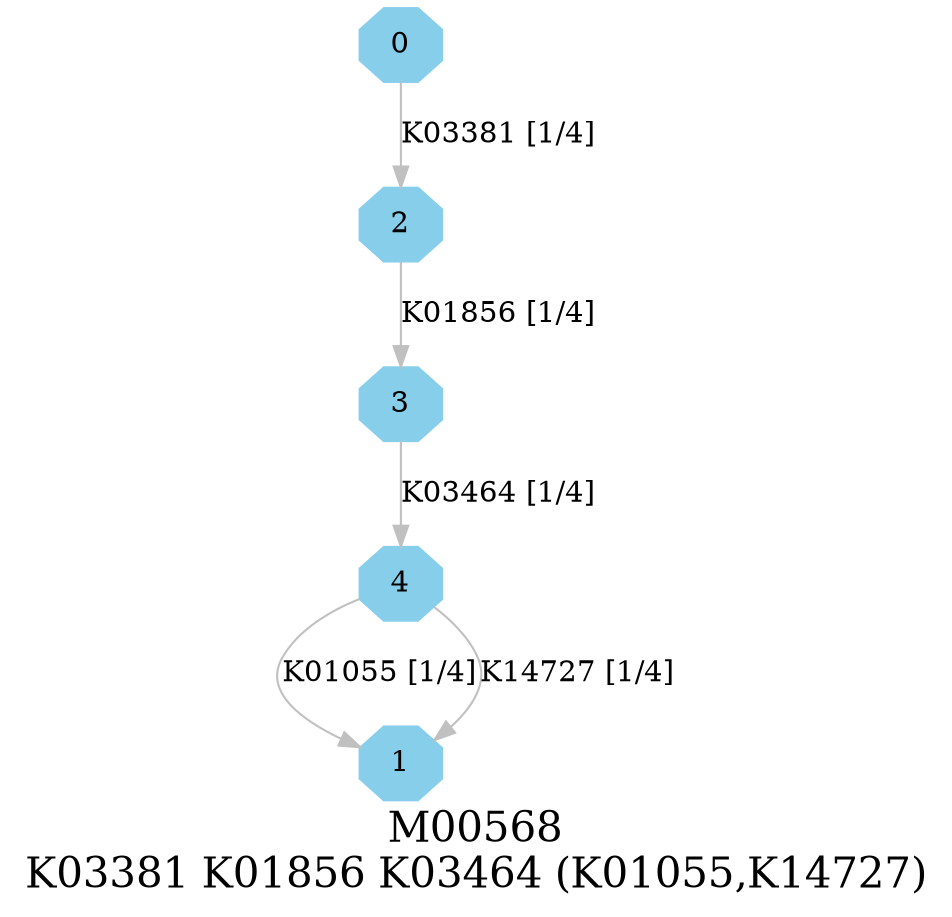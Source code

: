 digraph G {
graph [label="M00568
K03381 K01856 K03464 (K01055,K14727)",fontsize=20];
node [shape=box,style=filled];
edge [len=3,color=grey];
{node [width=.3,height=.3,shape=octagon,style=filled,color=skyblue] 0 1 2 3 4 }
0 -> 2 [label="K03381 [1/4]"];
2 -> 3 [label="K01856 [1/4]"];
3 -> 4 [label="K03464 [1/4]"];
4 -> 1 [label="K01055 [1/4]"];
4 -> 1 [label="K14727 [1/4]"];
}